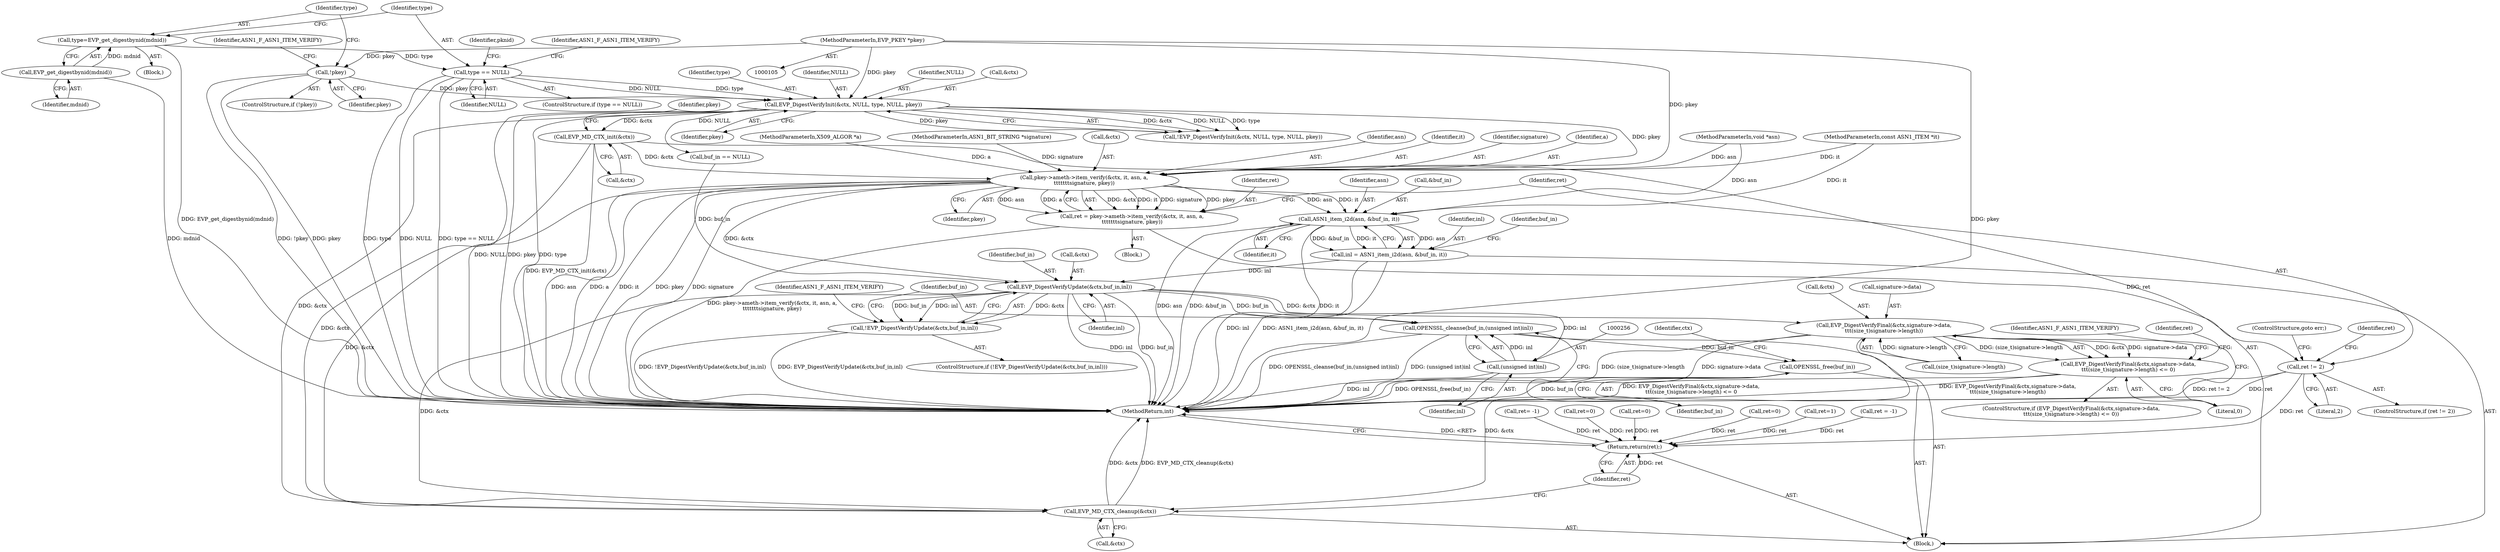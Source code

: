 digraph "0_openssl_62e4506a7d4cec1c8e1ff687f6b220f6a62a57c7@API" {
"1000182" [label="(Call,EVP_MD_CTX_init(&ctx))"];
"1000167" [label="(Call,EVP_DigestVerifyInit(&ctx, NULL, type, NULL, pkey))"];
"1000143" [label="(Call,type == NULL)"];
"1000138" [label="(Call,type=EVP_get_digestbynid(mdnid))"];
"1000140" [label="(Call,EVP_get_digestbynid(mdnid))"];
"1000126" [label="(Call,!pkey)"];
"1000110" [label="(MethodParameterIn,EVP_PKEY *pkey)"];
"1000205" [label="(Call,pkey->ameth->item_verify(&ctx, it, asn, a,\n\t\t\t\t\t\t\tsignature, pkey))"];
"1000203" [label="(Call,ret = pkey->ameth->item_verify(&ctx, it, asn, a,\n\t\t\t\t\t\t\tsignature, pkey))"];
"1000214" [label="(Call,ret != 2)"];
"1000289" [label="(Return,return(ret);)"];
"1000224" [label="(Call,ASN1_item_i2d(asn, &buf_in, it))"];
"1000222" [label="(Call,inl = ASN1_item_i2d(asn, &buf_in, it))"];
"1000240" [label="(Call,EVP_DigestVerifyUpdate(&ctx,buf_in,inl))"];
"1000239" [label="(Call,!EVP_DigestVerifyUpdate(&ctx,buf_in,inl))"];
"1000253" [label="(Call,OPENSSL_cleanse(buf_in,(unsigned int)inl))"];
"1000258" [label="(Call,OPENSSL_free(buf_in))"];
"1000255" [label="(Call,(unsigned int)inl)"];
"1000262" [label="(Call,EVP_DigestVerifyFinal(&ctx,signature->data,\n\t\t\t(size_t)signature->length))"];
"1000261" [label="(Call,EVP_DigestVerifyFinal(&ctx,signature->data,\n\t\t\t(size_t)signature->length) <= 0)"];
"1000286" [label="(Call,EVP_MD_CTX_cleanup(&ctx))"];
"1000204" [label="(Identifier,ret)"];
"1000110" [label="(MethodParameterIn,EVP_PKEY *pkey)"];
"1000225" [label="(Identifier,asn)"];
"1000276" [label="(Identifier,ASN1_F_ASN1_ITEM_VERIFY)"];
"1000172" [label="(Identifier,NULL)"];
"1000178" [label="(Call,ret=0)"];
"1000130" [label="(Identifier,ASN1_F_ASN1_ITEM_VERIFY)"];
"1000268" [label="(Call,(size_t)signature->length)"];
"1000219" [label="(Identifier,ret)"];
"1000215" [label="(Identifier,ret)"];
"1000263" [label="(Call,&ctx)"];
"1000260" [label="(ControlStructure,if (EVP_DigestVerifyFinal(&ctx,signature->data,\n\t\t\t(size_t)signature->length) <= 0))"];
"1000212" [label="(Identifier,pkey)"];
"1000253" [label="(Call,OPENSSL_cleanse(buf_in,(unsigned int)inl))"];
"1000262" [label="(Call,EVP_DigestVerifyFinal(&ctx,signature->data,\n\t\t\t(size_t)signature->length))"];
"1000226" [label="(Call,&buf_in)"];
"1000154" [label="(Identifier,pknid)"];
"1000224" [label="(Call,ASN1_item_i2d(asn, &buf_in, it))"];
"1000182" [label="(Call,EVP_MD_CTX_init(&ctx))"];
"1000243" [label="(Identifier,buf_in)"];
"1000240" [label="(Call,EVP_DigestVerifyUpdate(&ctx,buf_in,inl))"];
"1000247" [label="(Identifier,ASN1_F_ASN1_ITEM_VERIFY)"];
"1000222" [label="(Call,inl = ASN1_item_i2d(asn, &buf_in, it))"];
"1000289" [label="(Return,return(ret);)"];
"1000126" [label="(Call,!pkey)"];
"1000216" [label="(Literal,2)"];
"1000148" [label="(Identifier,ASN1_F_ASN1_ITEM_VERIFY)"];
"1000107" [label="(MethodParameterIn,X509_ALGOR *a)"];
"1000239" [label="(Call,!EVP_DigestVerifyUpdate(&ctx,buf_in,inl))"];
"1000145" [label="(Identifier,NULL)"];
"1000106" [label="(MethodParameterIn,const ASN1_ITEM *it)"];
"1000168" [label="(Call,&ctx)"];
"1000286" [label="(Call,EVP_MD_CTX_cleanup(&ctx))"];
"1000111" [label="(Block,)"];
"1000273" [label="(Literal,0)"];
"1000139" [label="(Identifier,type)"];
"1000108" [label="(MethodParameterIn,ASN1_BIT_STRING *signature)"];
"1000203" [label="(Call,ret = pkey->ameth->item_verify(&ctx, it, asn, a,\n\t\t\t\t\t\t\tsignature, pkey))"];
"1000125" [label="(ControlStructure,if (!pkey))"];
"1000278" [label="(Call,ret=0)"];
"1000206" [label="(Call,&ctx)"];
"1000228" [label="(Identifier,it)"];
"1000230" [label="(Call,buf_in == NULL)"];
"1000282" [label="(Call,ret=1)"];
"1000218" [label="(Call,ret = -1)"];
"1000140" [label="(Call,EVP_get_digestbynid(mdnid))"];
"1000171" [label="(Identifier,type)"];
"1000238" [label="(ControlStructure,if (!EVP_DigestVerifyUpdate(&ctx,buf_in,inl)))"];
"1000118" [label="(Call,ret= -1)"];
"1000209" [label="(Identifier,asn)"];
"1000261" [label="(Call,EVP_DigestVerifyFinal(&ctx,signature->data,\n\t\t\t(size_t)signature->length) <= 0)"];
"1000214" [label="(Call,ret != 2)"];
"1000136" [label="(Block,)"];
"1000249" [label="(Call,ret=0)"];
"1000144" [label="(Identifier,type)"];
"1000264" [label="(Identifier,ctx)"];
"1000244" [label="(Identifier,inl)"];
"1000166" [label="(Call,!EVP_DigestVerifyInit(&ctx, NULL, type, NULL, pkey))"];
"1000143" [label="(Call,type == NULL)"];
"1000170" [label="(Identifier,NULL)"];
"1000190" [label="(Identifier,pkey)"];
"1000258" [label="(Call,OPENSSL_free(buf_in))"];
"1000283" [label="(Identifier,ret)"];
"1000138" [label="(Call,type=EVP_get_digestbynid(mdnid))"];
"1000241" [label="(Call,&ctx)"];
"1000223" [label="(Identifier,inl)"];
"1000208" [label="(Identifier,it)"];
"1000185" [label="(Block,)"];
"1000211" [label="(Identifier,signature)"];
"1000183" [label="(Call,&ctx)"];
"1000290" [label="(Identifier,ret)"];
"1000255" [label="(Call,(unsigned int)inl)"];
"1000231" [label="(Identifier,buf_in)"];
"1000291" [label="(MethodReturn,int)"];
"1000265" [label="(Call,signature->data)"];
"1000259" [label="(Identifier,buf_in)"];
"1000205" [label="(Call,pkey->ameth->item_verify(&ctx, it, asn, a,\n\t\t\t\t\t\t\tsignature, pkey))"];
"1000210" [label="(Identifier,a)"];
"1000142" [label="(ControlStructure,if (type == NULL))"];
"1000217" [label="(ControlStructure,goto err;)"];
"1000127" [label="(Identifier,pkey)"];
"1000109" [label="(MethodParameterIn,void *asn)"];
"1000213" [label="(ControlStructure,if (ret != 2))"];
"1000141" [label="(Identifier,mdnid)"];
"1000254" [label="(Identifier,buf_in)"];
"1000257" [label="(Identifier,inl)"];
"1000173" [label="(Identifier,pkey)"];
"1000287" [label="(Call,&ctx)"];
"1000167" [label="(Call,EVP_DigestVerifyInit(&ctx, NULL, type, NULL, pkey))"];
"1000182" -> "1000111"  [label="AST: "];
"1000182" -> "1000183"  [label="CFG: "];
"1000183" -> "1000182"  [label="AST: "];
"1000190" -> "1000182"  [label="CFG: "];
"1000182" -> "1000291"  [label="DDG: EVP_MD_CTX_init(&ctx)"];
"1000167" -> "1000182"  [label="DDG: &ctx"];
"1000182" -> "1000205"  [label="DDG: &ctx"];
"1000182" -> "1000286"  [label="DDG: &ctx"];
"1000167" -> "1000166"  [label="AST: "];
"1000167" -> "1000173"  [label="CFG: "];
"1000168" -> "1000167"  [label="AST: "];
"1000170" -> "1000167"  [label="AST: "];
"1000171" -> "1000167"  [label="AST: "];
"1000172" -> "1000167"  [label="AST: "];
"1000173" -> "1000167"  [label="AST: "];
"1000166" -> "1000167"  [label="CFG: "];
"1000167" -> "1000291"  [label="DDG: NULL"];
"1000167" -> "1000291"  [label="DDG: pkey"];
"1000167" -> "1000291"  [label="DDG: type"];
"1000167" -> "1000166"  [label="DDG: &ctx"];
"1000167" -> "1000166"  [label="DDG: NULL"];
"1000167" -> "1000166"  [label="DDG: type"];
"1000167" -> "1000166"  [label="DDG: pkey"];
"1000143" -> "1000167"  [label="DDG: NULL"];
"1000143" -> "1000167"  [label="DDG: type"];
"1000126" -> "1000167"  [label="DDG: pkey"];
"1000110" -> "1000167"  [label="DDG: pkey"];
"1000167" -> "1000205"  [label="DDG: pkey"];
"1000167" -> "1000230"  [label="DDG: NULL"];
"1000167" -> "1000286"  [label="DDG: &ctx"];
"1000143" -> "1000142"  [label="AST: "];
"1000143" -> "1000145"  [label="CFG: "];
"1000144" -> "1000143"  [label="AST: "];
"1000145" -> "1000143"  [label="AST: "];
"1000148" -> "1000143"  [label="CFG: "];
"1000154" -> "1000143"  [label="CFG: "];
"1000143" -> "1000291"  [label="DDG: type"];
"1000143" -> "1000291"  [label="DDG: NULL"];
"1000143" -> "1000291"  [label="DDG: type == NULL"];
"1000138" -> "1000143"  [label="DDG: type"];
"1000138" -> "1000136"  [label="AST: "];
"1000138" -> "1000140"  [label="CFG: "];
"1000139" -> "1000138"  [label="AST: "];
"1000140" -> "1000138"  [label="AST: "];
"1000144" -> "1000138"  [label="CFG: "];
"1000138" -> "1000291"  [label="DDG: EVP_get_digestbynid(mdnid)"];
"1000140" -> "1000138"  [label="DDG: mdnid"];
"1000140" -> "1000141"  [label="CFG: "];
"1000141" -> "1000140"  [label="AST: "];
"1000140" -> "1000291"  [label="DDG: mdnid"];
"1000126" -> "1000125"  [label="AST: "];
"1000126" -> "1000127"  [label="CFG: "];
"1000127" -> "1000126"  [label="AST: "];
"1000130" -> "1000126"  [label="CFG: "];
"1000139" -> "1000126"  [label="CFG: "];
"1000126" -> "1000291"  [label="DDG: !pkey"];
"1000126" -> "1000291"  [label="DDG: pkey"];
"1000110" -> "1000126"  [label="DDG: pkey"];
"1000110" -> "1000105"  [label="AST: "];
"1000110" -> "1000291"  [label="DDG: pkey"];
"1000110" -> "1000205"  [label="DDG: pkey"];
"1000205" -> "1000203"  [label="AST: "];
"1000205" -> "1000212"  [label="CFG: "];
"1000206" -> "1000205"  [label="AST: "];
"1000208" -> "1000205"  [label="AST: "];
"1000209" -> "1000205"  [label="AST: "];
"1000210" -> "1000205"  [label="AST: "];
"1000211" -> "1000205"  [label="AST: "];
"1000212" -> "1000205"  [label="AST: "];
"1000203" -> "1000205"  [label="CFG: "];
"1000205" -> "1000291"  [label="DDG: asn"];
"1000205" -> "1000291"  [label="DDG: a"];
"1000205" -> "1000291"  [label="DDG: it"];
"1000205" -> "1000291"  [label="DDG: pkey"];
"1000205" -> "1000291"  [label="DDG: signature"];
"1000205" -> "1000203"  [label="DDG: &ctx"];
"1000205" -> "1000203"  [label="DDG: it"];
"1000205" -> "1000203"  [label="DDG: signature"];
"1000205" -> "1000203"  [label="DDG: pkey"];
"1000205" -> "1000203"  [label="DDG: asn"];
"1000205" -> "1000203"  [label="DDG: a"];
"1000106" -> "1000205"  [label="DDG: it"];
"1000109" -> "1000205"  [label="DDG: asn"];
"1000107" -> "1000205"  [label="DDG: a"];
"1000108" -> "1000205"  [label="DDG: signature"];
"1000205" -> "1000224"  [label="DDG: asn"];
"1000205" -> "1000224"  [label="DDG: it"];
"1000205" -> "1000240"  [label="DDG: &ctx"];
"1000205" -> "1000286"  [label="DDG: &ctx"];
"1000203" -> "1000185"  [label="AST: "];
"1000204" -> "1000203"  [label="AST: "];
"1000215" -> "1000203"  [label="CFG: "];
"1000203" -> "1000291"  [label="DDG: pkey->ameth->item_verify(&ctx, it, asn, a,\n\t\t\t\t\t\t\tsignature, pkey)"];
"1000203" -> "1000214"  [label="DDG: ret"];
"1000214" -> "1000213"  [label="AST: "];
"1000214" -> "1000216"  [label="CFG: "];
"1000215" -> "1000214"  [label="AST: "];
"1000216" -> "1000214"  [label="AST: "];
"1000217" -> "1000214"  [label="CFG: "];
"1000219" -> "1000214"  [label="CFG: "];
"1000214" -> "1000291"  [label="DDG: ret != 2"];
"1000214" -> "1000291"  [label="DDG: ret"];
"1000214" -> "1000289"  [label="DDG: ret"];
"1000289" -> "1000111"  [label="AST: "];
"1000289" -> "1000290"  [label="CFG: "];
"1000290" -> "1000289"  [label="AST: "];
"1000291" -> "1000289"  [label="CFG: "];
"1000289" -> "1000291"  [label="DDG: <RET>"];
"1000290" -> "1000289"  [label="DDG: ret"];
"1000178" -> "1000289"  [label="DDG: ret"];
"1000218" -> "1000289"  [label="DDG: ret"];
"1000249" -> "1000289"  [label="DDG: ret"];
"1000118" -> "1000289"  [label="DDG: ret"];
"1000282" -> "1000289"  [label="DDG: ret"];
"1000278" -> "1000289"  [label="DDG: ret"];
"1000224" -> "1000222"  [label="AST: "];
"1000224" -> "1000228"  [label="CFG: "];
"1000225" -> "1000224"  [label="AST: "];
"1000226" -> "1000224"  [label="AST: "];
"1000228" -> "1000224"  [label="AST: "];
"1000222" -> "1000224"  [label="CFG: "];
"1000224" -> "1000291"  [label="DDG: asn"];
"1000224" -> "1000291"  [label="DDG: &buf_in"];
"1000224" -> "1000291"  [label="DDG: it"];
"1000224" -> "1000222"  [label="DDG: asn"];
"1000224" -> "1000222"  [label="DDG: &buf_in"];
"1000224" -> "1000222"  [label="DDG: it"];
"1000109" -> "1000224"  [label="DDG: asn"];
"1000106" -> "1000224"  [label="DDG: it"];
"1000222" -> "1000111"  [label="AST: "];
"1000223" -> "1000222"  [label="AST: "];
"1000231" -> "1000222"  [label="CFG: "];
"1000222" -> "1000291"  [label="DDG: inl"];
"1000222" -> "1000291"  [label="DDG: ASN1_item_i2d(asn, &buf_in, it)"];
"1000222" -> "1000240"  [label="DDG: inl"];
"1000240" -> "1000239"  [label="AST: "];
"1000240" -> "1000244"  [label="CFG: "];
"1000241" -> "1000240"  [label="AST: "];
"1000243" -> "1000240"  [label="AST: "];
"1000244" -> "1000240"  [label="AST: "];
"1000239" -> "1000240"  [label="CFG: "];
"1000240" -> "1000291"  [label="DDG: inl"];
"1000240" -> "1000291"  [label="DDG: buf_in"];
"1000240" -> "1000239"  [label="DDG: &ctx"];
"1000240" -> "1000239"  [label="DDG: buf_in"];
"1000240" -> "1000239"  [label="DDG: inl"];
"1000230" -> "1000240"  [label="DDG: buf_in"];
"1000240" -> "1000253"  [label="DDG: buf_in"];
"1000240" -> "1000255"  [label="DDG: inl"];
"1000240" -> "1000262"  [label="DDG: &ctx"];
"1000240" -> "1000286"  [label="DDG: &ctx"];
"1000239" -> "1000238"  [label="AST: "];
"1000247" -> "1000239"  [label="CFG: "];
"1000254" -> "1000239"  [label="CFG: "];
"1000239" -> "1000291"  [label="DDG: !EVP_DigestVerifyUpdate(&ctx,buf_in,inl)"];
"1000239" -> "1000291"  [label="DDG: EVP_DigestVerifyUpdate(&ctx,buf_in,inl)"];
"1000253" -> "1000111"  [label="AST: "];
"1000253" -> "1000255"  [label="CFG: "];
"1000254" -> "1000253"  [label="AST: "];
"1000255" -> "1000253"  [label="AST: "];
"1000259" -> "1000253"  [label="CFG: "];
"1000253" -> "1000291"  [label="DDG: OPENSSL_cleanse(buf_in,(unsigned int)inl)"];
"1000253" -> "1000291"  [label="DDG: (unsigned int)inl"];
"1000255" -> "1000253"  [label="DDG: inl"];
"1000253" -> "1000258"  [label="DDG: buf_in"];
"1000258" -> "1000111"  [label="AST: "];
"1000258" -> "1000259"  [label="CFG: "];
"1000259" -> "1000258"  [label="AST: "];
"1000264" -> "1000258"  [label="CFG: "];
"1000258" -> "1000291"  [label="DDG: buf_in"];
"1000258" -> "1000291"  [label="DDG: OPENSSL_free(buf_in)"];
"1000255" -> "1000257"  [label="CFG: "];
"1000256" -> "1000255"  [label="AST: "];
"1000257" -> "1000255"  [label="AST: "];
"1000255" -> "1000291"  [label="DDG: inl"];
"1000262" -> "1000261"  [label="AST: "];
"1000262" -> "1000268"  [label="CFG: "];
"1000263" -> "1000262"  [label="AST: "];
"1000265" -> "1000262"  [label="AST: "];
"1000268" -> "1000262"  [label="AST: "];
"1000273" -> "1000262"  [label="CFG: "];
"1000262" -> "1000291"  [label="DDG: signature->data"];
"1000262" -> "1000291"  [label="DDG: (size_t)signature->length"];
"1000262" -> "1000261"  [label="DDG: &ctx"];
"1000262" -> "1000261"  [label="DDG: signature->data"];
"1000262" -> "1000261"  [label="DDG: (size_t)signature->length"];
"1000268" -> "1000262"  [label="DDG: signature->length"];
"1000262" -> "1000286"  [label="DDG: &ctx"];
"1000261" -> "1000260"  [label="AST: "];
"1000261" -> "1000273"  [label="CFG: "];
"1000273" -> "1000261"  [label="AST: "];
"1000276" -> "1000261"  [label="CFG: "];
"1000283" -> "1000261"  [label="CFG: "];
"1000261" -> "1000291"  [label="DDG: EVP_DigestVerifyFinal(&ctx,signature->data,\n\t\t\t(size_t)signature->length)"];
"1000261" -> "1000291"  [label="DDG: EVP_DigestVerifyFinal(&ctx,signature->data,\n\t\t\t(size_t)signature->length) <= 0"];
"1000286" -> "1000111"  [label="AST: "];
"1000286" -> "1000287"  [label="CFG: "];
"1000287" -> "1000286"  [label="AST: "];
"1000290" -> "1000286"  [label="CFG: "];
"1000286" -> "1000291"  [label="DDG: EVP_MD_CTX_cleanup(&ctx)"];
"1000286" -> "1000291"  [label="DDG: &ctx"];
}

